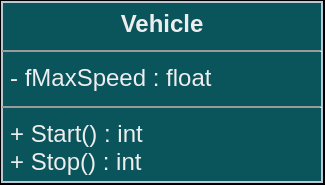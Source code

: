 <mxfile version="22.0.8" type="github">
  <diagram id="C5RBs43oDa-KdzZeNtuy" name="Page-1">
    <mxGraphModel dx="868" dy="503" grid="0" gridSize="10" guides="1" tooltips="1" connect="1" arrows="1" fold="1" page="1" pageScale="1" pageWidth="827" pageHeight="1169" background="#000000" math="0" shadow="0">
      <root>
        <mxCell id="WIyWlLk6GJQsqaUBKTNV-0" />
        <mxCell id="WIyWlLk6GJQsqaUBKTNV-1" parent="WIyWlLk6GJQsqaUBKTNV-0" />
        <mxCell id="66ABbBsJb2sP2I7Mfzfa-1" value="&lt;p style=&quot;margin:0px;margin-top:4px;text-align:center;&quot;&gt;&lt;b&gt;Vehicle&lt;/b&gt;&lt;/p&gt;&lt;hr size=&quot;1&quot;&gt;&lt;p style=&quot;margin:0px;margin-left:4px;&quot;&gt;- fMaxSpeed : float&lt;/p&gt;&lt;hr size=&quot;1&quot;&gt;&lt;p style=&quot;margin:0px;margin-left:4px;&quot;&gt;+ Start() : int&lt;/p&gt;&lt;p style=&quot;margin:0px;margin-left:4px;&quot;&gt;+ Stop() : int&lt;/p&gt;" style="verticalAlign=top;align=left;overflow=fill;fontSize=12;fontFamily=Helvetica;html=1;whiteSpace=wrap;strokeColor=#BAC8D3;fontColor=#EEEEEE;fillColor=#09555B;" vertex="1" parent="WIyWlLk6GJQsqaUBKTNV-1">
          <mxGeometry x="267" y="252" width="160" height="90" as="geometry" />
        </mxCell>
      </root>
    </mxGraphModel>
  </diagram>
</mxfile>
